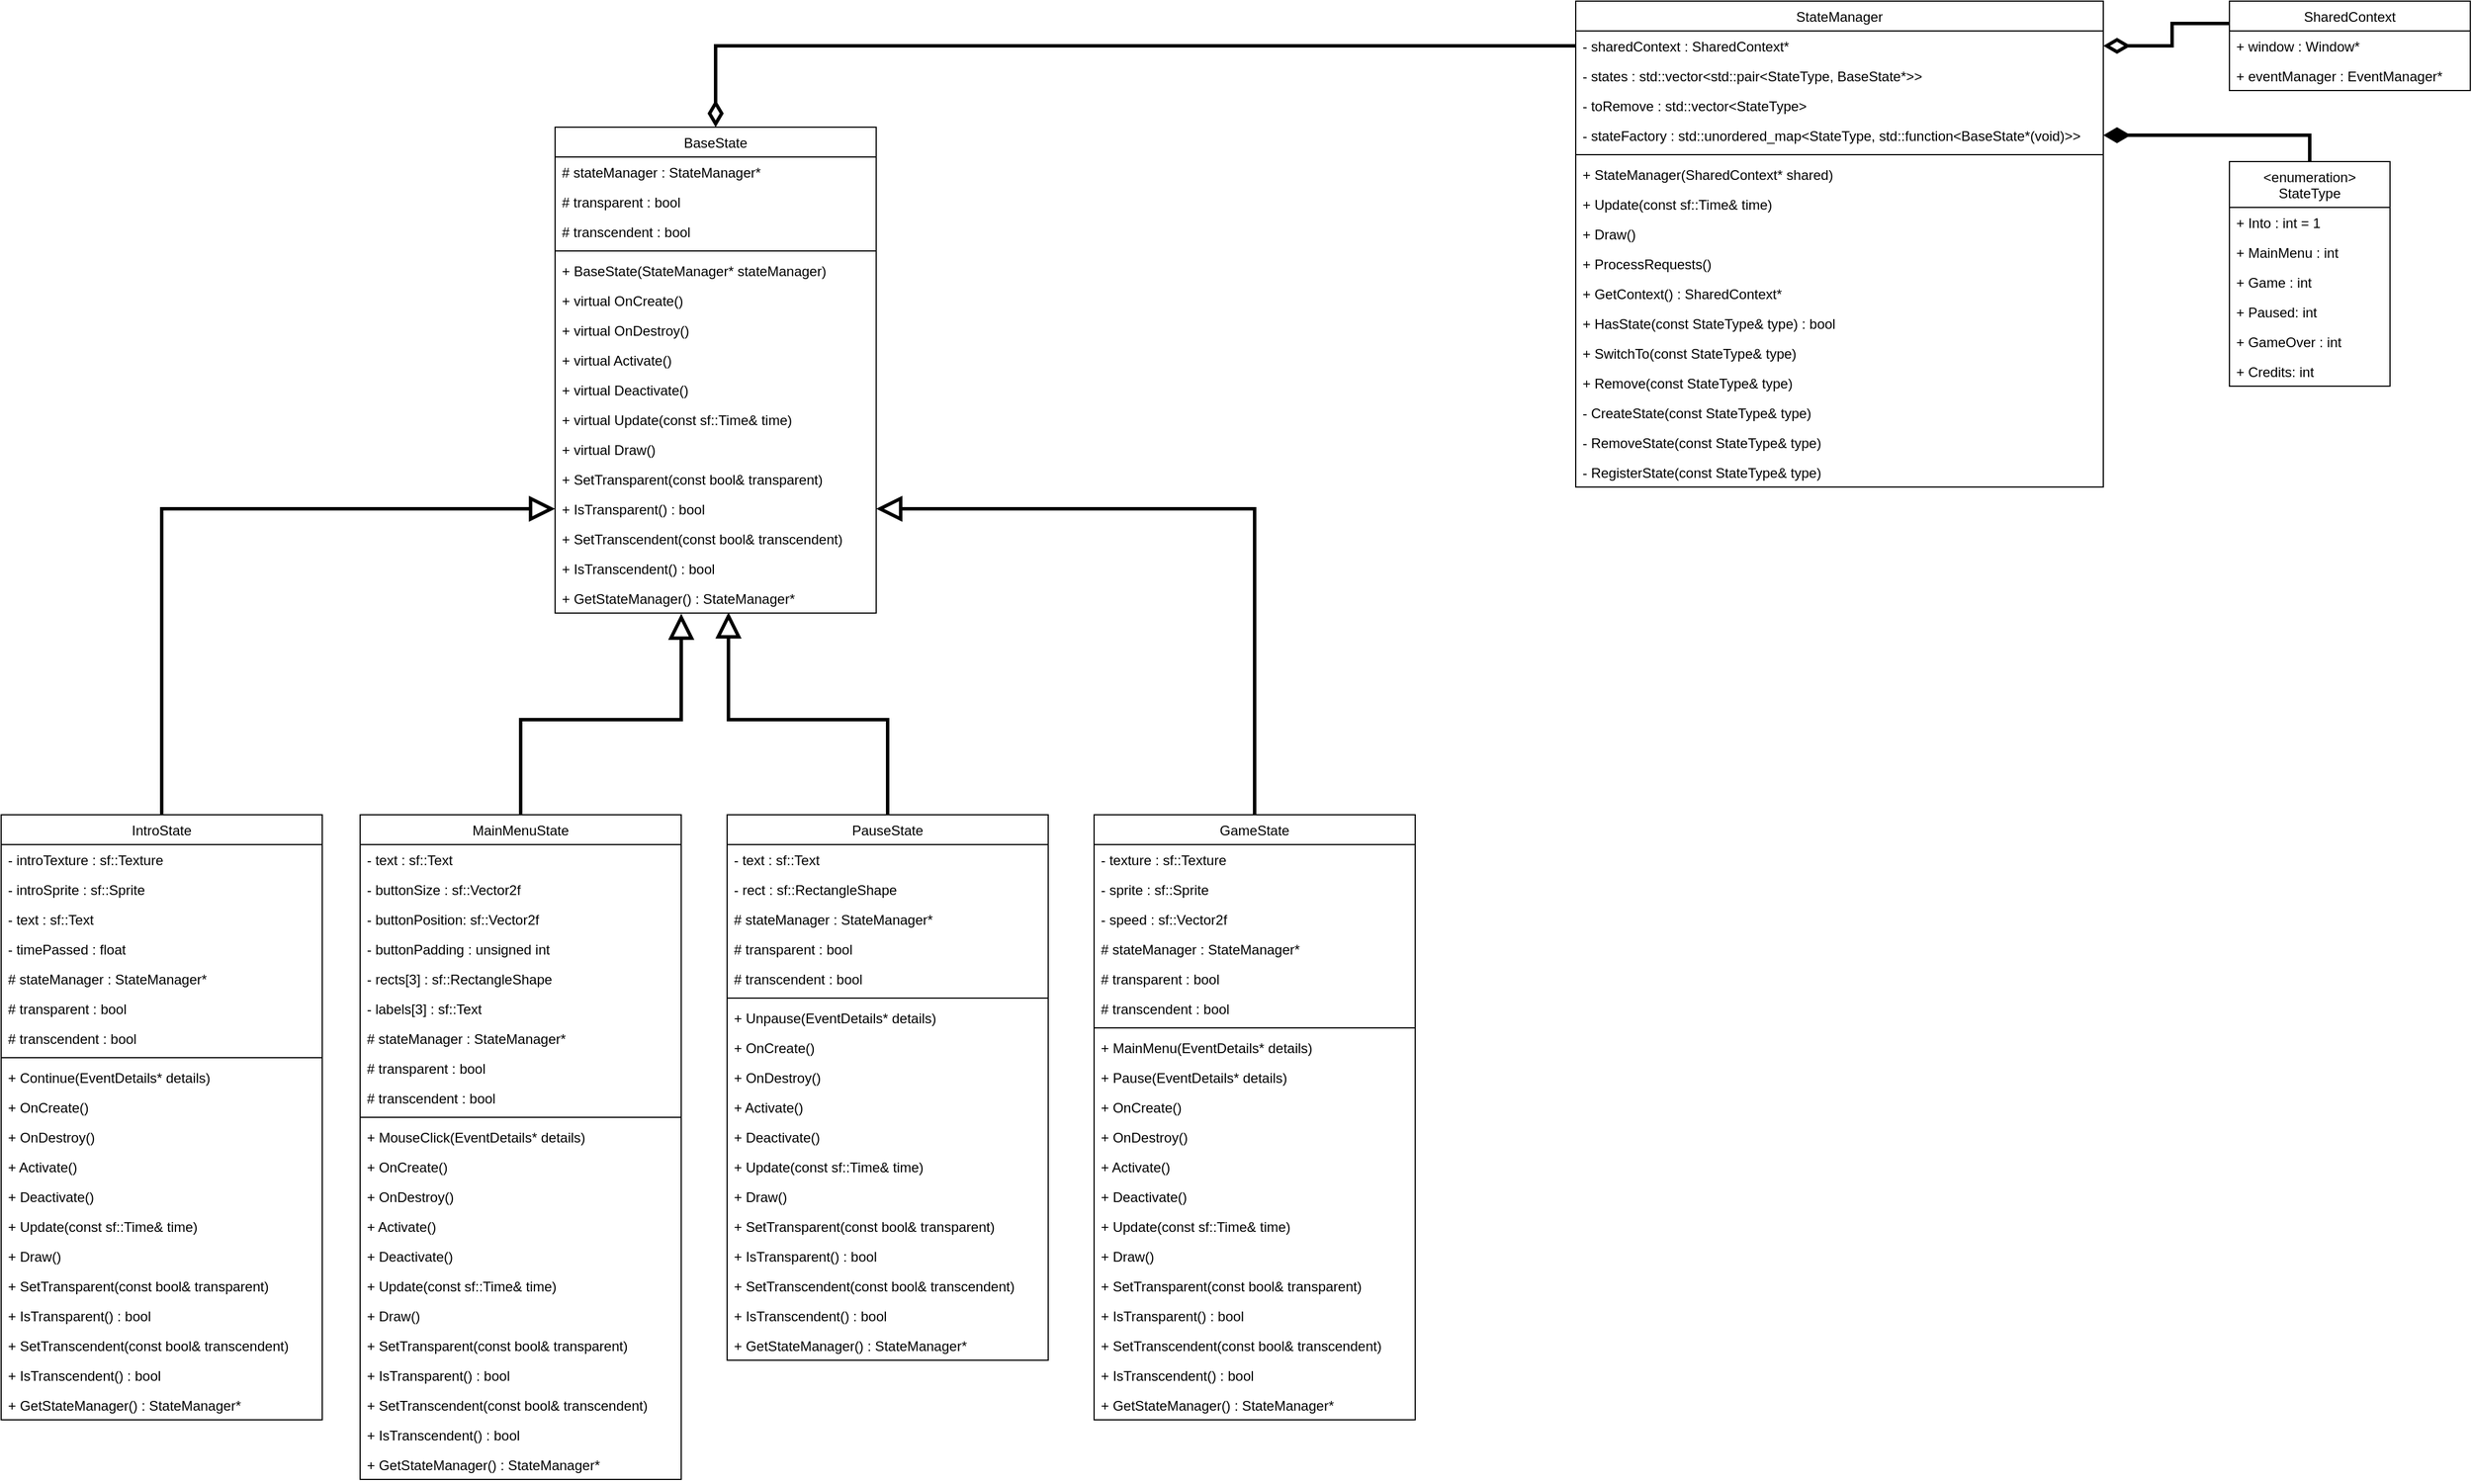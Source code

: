 <mxfile version="15.3.8" type="github">
  <diagram id="RphnonrxDnfAQBOZEx_L" name="Page-1">
    <mxGraphModel dx="2500" dy="919" grid="1" gridSize="10" guides="1" tooltips="1" connect="1" arrows="1" fold="1" page="1" pageScale="1" pageWidth="827" pageHeight="1169" math="0" shadow="0">
      <root>
        <mxCell id="0" />
        <mxCell id="1" parent="0" />
        <mxCell id="-oDYSzxGPg5ulz5MK_E7-160" style="edgeStyle=orthogonalEdgeStyle;rounded=0;orthogonalLoop=1;jettySize=auto;html=1;entryX=0;entryY=0.5;entryDx=0;entryDy=0;endArrow=block;endFill=0;startSize=6;endSize=15;strokeWidth=3;" edge="1" parent="1" source="-oDYSzxGPg5ulz5MK_E7-1" target="-oDYSzxGPg5ulz5MK_E7-79">
          <mxGeometry relative="1" as="geometry" />
        </mxCell>
        <mxCell id="-oDYSzxGPg5ulz5MK_E7-1" value="IntroState" style="swimlane;fontStyle=0;childLayout=stackLayout;horizontal=1;startSize=26;fillColor=default;horizontalStack=0;resizeParent=1;resizeParentMax=0;resizeLast=0;collapsible=1;marginBottom=0;swimlaneFillColor=#FFFFFF;" vertex="1" parent="1">
          <mxGeometry x="-553" y="1240" width="280" height="528" as="geometry" />
        </mxCell>
        <mxCell id="-oDYSzxGPg5ulz5MK_E7-50" value="- introTexture : sf::Texture" style="text;strokeColor=none;fillColor=none;align=left;verticalAlign=top;spacingLeft=4;spacingRight=4;overflow=hidden;rotatable=0;points=[[0,0.5],[1,0.5]];portConstraint=eastwest;" vertex="1" parent="-oDYSzxGPg5ulz5MK_E7-1">
          <mxGeometry y="26" width="280" height="26" as="geometry" />
        </mxCell>
        <mxCell id="-oDYSzxGPg5ulz5MK_E7-51" value="- introSprite : sf::Sprite" style="text;strokeColor=none;fillColor=none;align=left;verticalAlign=top;spacingLeft=4;spacingRight=4;overflow=hidden;rotatable=0;points=[[0,0.5],[1,0.5]];portConstraint=eastwest;" vertex="1" parent="-oDYSzxGPg5ulz5MK_E7-1">
          <mxGeometry y="52" width="280" height="26" as="geometry" />
        </mxCell>
        <mxCell id="-oDYSzxGPg5ulz5MK_E7-52" value="- text : sf::Text" style="text;strokeColor=none;fillColor=none;align=left;verticalAlign=top;spacingLeft=4;spacingRight=4;overflow=hidden;rotatable=0;points=[[0,0.5],[1,0.5]];portConstraint=eastwest;" vertex="1" parent="-oDYSzxGPg5ulz5MK_E7-1">
          <mxGeometry y="78" width="280" height="26" as="geometry" />
        </mxCell>
        <mxCell id="-oDYSzxGPg5ulz5MK_E7-53" value="- timePassed : float" style="text;strokeColor=none;fillColor=none;align=left;verticalAlign=top;spacingLeft=4;spacingRight=4;overflow=hidden;rotatable=0;points=[[0,0.5],[1,0.5]];portConstraint=eastwest;" vertex="1" parent="-oDYSzxGPg5ulz5MK_E7-1">
          <mxGeometry y="104" width="280" height="26" as="geometry" />
        </mxCell>
        <mxCell id="-oDYSzxGPg5ulz5MK_E7-104" value="# stateManager : StateManager*" style="text;strokeColor=none;fillColor=none;align=left;verticalAlign=top;spacingLeft=4;spacingRight=4;overflow=hidden;rotatable=0;points=[[0,0.5],[1,0.5]];portConstraint=eastwest;" vertex="1" parent="-oDYSzxGPg5ulz5MK_E7-1">
          <mxGeometry y="130" width="280" height="26" as="geometry" />
        </mxCell>
        <mxCell id="-oDYSzxGPg5ulz5MK_E7-105" value="# transparent : bool" style="text;strokeColor=none;fillColor=none;align=left;verticalAlign=top;spacingLeft=4;spacingRight=4;overflow=hidden;rotatable=0;points=[[0,0.5],[1,0.5]];portConstraint=eastwest;" vertex="1" parent="-oDYSzxGPg5ulz5MK_E7-1">
          <mxGeometry y="156" width="280" height="26" as="geometry" />
        </mxCell>
        <mxCell id="-oDYSzxGPg5ulz5MK_E7-106" value="# transcendent : bool" style="text;strokeColor=none;fillColor=none;align=left;verticalAlign=top;spacingLeft=4;spacingRight=4;overflow=hidden;rotatable=0;points=[[0,0.5],[1,0.5]];portConstraint=eastwest;" vertex="1" parent="-oDYSzxGPg5ulz5MK_E7-1">
          <mxGeometry y="182" width="280" height="26" as="geometry" />
        </mxCell>
        <mxCell id="-oDYSzxGPg5ulz5MK_E7-6" value="" style="line;strokeWidth=1;fillColor=none;align=left;verticalAlign=middle;spacingTop=-1;spacingLeft=3;spacingRight=3;rotatable=0;labelPosition=right;points=[];portConstraint=eastwest;" vertex="1" parent="-oDYSzxGPg5ulz5MK_E7-1">
          <mxGeometry y="208" width="280" height="8" as="geometry" />
        </mxCell>
        <mxCell id="-oDYSzxGPg5ulz5MK_E7-83" value="+ Continue(EventDetails* details)" style="text;strokeColor=none;fillColor=none;align=left;verticalAlign=top;spacingLeft=4;spacingRight=4;overflow=hidden;rotatable=0;points=[[0,0.5],[1,0.5]];portConstraint=eastwest;" vertex="1" parent="-oDYSzxGPg5ulz5MK_E7-1">
          <mxGeometry y="216" width="280" height="26" as="geometry" />
        </mxCell>
        <mxCell id="-oDYSzxGPg5ulz5MK_E7-7" value="+ OnCreate()" style="text;strokeColor=none;fillColor=none;align=left;verticalAlign=top;spacingLeft=4;spacingRight=4;overflow=hidden;rotatable=0;points=[[0,0.5],[1,0.5]];portConstraint=eastwest;" vertex="1" parent="-oDYSzxGPg5ulz5MK_E7-1">
          <mxGeometry y="242" width="280" height="26" as="geometry" />
        </mxCell>
        <mxCell id="-oDYSzxGPg5ulz5MK_E7-8" value="+ OnDestroy()" style="text;strokeColor=none;fillColor=none;align=left;verticalAlign=top;spacingLeft=4;spacingRight=4;overflow=hidden;rotatable=0;points=[[0,0.5],[1,0.5]];portConstraint=eastwest;" vertex="1" parent="-oDYSzxGPg5ulz5MK_E7-1">
          <mxGeometry y="268" width="280" height="26" as="geometry" />
        </mxCell>
        <mxCell id="-oDYSzxGPg5ulz5MK_E7-9" value="+ Activate()" style="text;strokeColor=none;fillColor=none;align=left;verticalAlign=top;spacingLeft=4;spacingRight=4;overflow=hidden;rotatable=0;points=[[0,0.5],[1,0.5]];portConstraint=eastwest;" vertex="1" parent="-oDYSzxGPg5ulz5MK_E7-1">
          <mxGeometry y="294" width="280" height="26" as="geometry" />
        </mxCell>
        <mxCell id="-oDYSzxGPg5ulz5MK_E7-10" value="+ Deactivate()" style="text;strokeColor=none;fillColor=none;align=left;verticalAlign=top;spacingLeft=4;spacingRight=4;overflow=hidden;rotatable=0;points=[[0,0.5],[1,0.5]];portConstraint=eastwest;" vertex="1" parent="-oDYSzxGPg5ulz5MK_E7-1">
          <mxGeometry y="320" width="280" height="26" as="geometry" />
        </mxCell>
        <mxCell id="-oDYSzxGPg5ulz5MK_E7-11" value="+ Update(const sf::Time&amp; time)" style="text;strokeColor=none;fillColor=none;align=left;verticalAlign=top;spacingLeft=4;spacingRight=4;overflow=hidden;rotatable=0;points=[[0,0.5],[1,0.5]];portConstraint=eastwest;" vertex="1" parent="-oDYSzxGPg5ulz5MK_E7-1">
          <mxGeometry y="346" width="280" height="26" as="geometry" />
        </mxCell>
        <mxCell id="-oDYSzxGPg5ulz5MK_E7-12" value="+ Draw()" style="text;strokeColor=none;fillColor=none;align=left;verticalAlign=top;spacingLeft=4;spacingRight=4;overflow=hidden;rotatable=0;points=[[0,0.5],[1,0.5]];portConstraint=eastwest;" vertex="1" parent="-oDYSzxGPg5ulz5MK_E7-1">
          <mxGeometry y="372" width="280" height="26" as="geometry" />
        </mxCell>
        <mxCell id="-oDYSzxGPg5ulz5MK_E7-13" value="+ SetTransparent(const bool&amp; transparent)" style="text;strokeColor=none;fillColor=none;align=left;verticalAlign=top;spacingLeft=4;spacingRight=4;overflow=hidden;rotatable=0;points=[[0,0.5],[1,0.5]];portConstraint=eastwest;" vertex="1" parent="-oDYSzxGPg5ulz5MK_E7-1">
          <mxGeometry y="398" width="280" height="26" as="geometry" />
        </mxCell>
        <mxCell id="-oDYSzxGPg5ulz5MK_E7-14" value="+ IsTransparent() : bool" style="text;strokeColor=none;fillColor=none;align=left;verticalAlign=top;spacingLeft=4;spacingRight=4;overflow=hidden;rotatable=0;points=[[0,0.5],[1,0.5]];portConstraint=eastwest;" vertex="1" parent="-oDYSzxGPg5ulz5MK_E7-1">
          <mxGeometry y="424" width="280" height="26" as="geometry" />
        </mxCell>
        <mxCell id="-oDYSzxGPg5ulz5MK_E7-15" value="+ SetTranscendent(const bool&amp; transcendent)" style="text;strokeColor=none;fillColor=none;align=left;verticalAlign=top;spacingLeft=4;spacingRight=4;overflow=hidden;rotatable=0;points=[[0,0.5],[1,0.5]];portConstraint=eastwest;" vertex="1" parent="-oDYSzxGPg5ulz5MK_E7-1">
          <mxGeometry y="450" width="280" height="26" as="geometry" />
        </mxCell>
        <mxCell id="-oDYSzxGPg5ulz5MK_E7-16" value="+ IsTranscendent() : bool" style="text;strokeColor=none;fillColor=none;align=left;verticalAlign=top;spacingLeft=4;spacingRight=4;overflow=hidden;rotatable=0;points=[[0,0.5],[1,0.5]];portConstraint=eastwest;" vertex="1" parent="-oDYSzxGPg5ulz5MK_E7-1">
          <mxGeometry y="476" width="280" height="26" as="geometry" />
        </mxCell>
        <mxCell id="-oDYSzxGPg5ulz5MK_E7-17" value="+ GetStateManager() : StateManager*" style="text;strokeColor=none;fillColor=none;align=left;verticalAlign=top;spacingLeft=4;spacingRight=4;overflow=hidden;rotatable=0;points=[[0,0.5],[1,0.5]];portConstraint=eastwest;" vertex="1" parent="-oDYSzxGPg5ulz5MK_E7-1">
          <mxGeometry y="502" width="280" height="26" as="geometry" />
        </mxCell>
        <mxCell id="-oDYSzxGPg5ulz5MK_E7-156" style="edgeStyle=orthogonalEdgeStyle;rounded=0;orthogonalLoop=1;jettySize=auto;html=1;entryX=1;entryY=0.5;entryDx=0;entryDy=0;endArrow=diamondThin;endFill=1;strokeWidth=3;endSize=15;startSize=6;" edge="1" parent="1" source="-oDYSzxGPg5ulz5MK_E7-18" target="-oDYSzxGPg5ulz5MK_E7-46">
          <mxGeometry relative="1" as="geometry" />
        </mxCell>
        <mxCell id="-oDYSzxGPg5ulz5MK_E7-18" value="&lt;enumeration&gt;&#xa;StateType&#xa;" style="swimlane;fontStyle=0;childLayout=stackLayout;horizontal=1;startSize=40;fillColor=default;horizontalStack=0;resizeParent=1;resizeParentMax=0;resizeLast=0;collapsible=1;marginBottom=0;swimlaneFillColor=#FFFFFF;verticalAlign=top;" vertex="1" parent="1">
          <mxGeometry x="1390" y="670" width="140" height="196" as="geometry" />
        </mxCell>
        <mxCell id="-oDYSzxGPg5ulz5MK_E7-19" value="+ Into : int = 1" style="text;strokeColor=none;fillColor=none;align=left;verticalAlign=top;spacingLeft=4;spacingRight=4;overflow=hidden;rotatable=0;points=[[0,0.5],[1,0.5]];portConstraint=eastwest;" vertex="1" parent="-oDYSzxGPg5ulz5MK_E7-18">
          <mxGeometry y="40" width="140" height="26" as="geometry" />
        </mxCell>
        <mxCell id="-oDYSzxGPg5ulz5MK_E7-20" value="+ MainMenu : int" style="text;strokeColor=none;fillColor=none;align=left;verticalAlign=top;spacingLeft=4;spacingRight=4;overflow=hidden;rotatable=0;points=[[0,0.5],[1,0.5]];portConstraint=eastwest;" vertex="1" parent="-oDYSzxGPg5ulz5MK_E7-18">
          <mxGeometry y="66" width="140" height="26" as="geometry" />
        </mxCell>
        <mxCell id="-oDYSzxGPg5ulz5MK_E7-21" value="+ Game : int" style="text;strokeColor=none;fillColor=none;align=left;verticalAlign=top;spacingLeft=4;spacingRight=4;overflow=hidden;rotatable=0;points=[[0,0.5],[1,0.5]];portConstraint=eastwest;" vertex="1" parent="-oDYSzxGPg5ulz5MK_E7-18">
          <mxGeometry y="92" width="140" height="26" as="geometry" />
        </mxCell>
        <mxCell id="-oDYSzxGPg5ulz5MK_E7-22" value="+ Paused: int" style="text;strokeColor=none;fillColor=none;align=left;verticalAlign=top;spacingLeft=4;spacingRight=4;overflow=hidden;rotatable=0;points=[[0,0.5],[1,0.5]];portConstraint=eastwest;" vertex="1" parent="-oDYSzxGPg5ulz5MK_E7-18">
          <mxGeometry y="118" width="140" height="26" as="geometry" />
        </mxCell>
        <mxCell id="-oDYSzxGPg5ulz5MK_E7-23" value="+ GameOver : int" style="text;strokeColor=none;fillColor=none;align=left;verticalAlign=top;spacingLeft=4;spacingRight=4;overflow=hidden;rotatable=0;points=[[0,0.5],[1,0.5]];portConstraint=eastwest;" vertex="1" parent="-oDYSzxGPg5ulz5MK_E7-18">
          <mxGeometry y="144" width="140" height="26" as="geometry" />
        </mxCell>
        <mxCell id="-oDYSzxGPg5ulz5MK_E7-24" value="+ Credits: int" style="text;strokeColor=none;fillColor=none;align=left;verticalAlign=top;spacingLeft=4;spacingRight=4;overflow=hidden;rotatable=0;points=[[0,0.5],[1,0.5]];portConstraint=eastwest;" vertex="1" parent="-oDYSzxGPg5ulz5MK_E7-18">
          <mxGeometry y="170" width="140" height="26" as="geometry" />
        </mxCell>
        <mxCell id="-oDYSzxGPg5ulz5MK_E7-158" style="edgeStyle=orthogonalEdgeStyle;rounded=0;orthogonalLoop=1;jettySize=auto;html=1;exitX=0;exitY=0.25;exitDx=0;exitDy=0;entryX=1;entryY=0.5;entryDx=0;entryDy=0;endArrow=diamondThin;endFill=0;startSize=6;endSize=15;strokeWidth=3;" edge="1" parent="1" source="-oDYSzxGPg5ulz5MK_E7-25" target="-oDYSzxGPg5ulz5MK_E7-30">
          <mxGeometry relative="1" as="geometry" />
        </mxCell>
        <mxCell id="-oDYSzxGPg5ulz5MK_E7-25" value="SharedContext" style="swimlane;fontStyle=0;childLayout=stackLayout;horizontal=1;startSize=26;fillColor=default;horizontalStack=0;resizeParent=1;resizeParentMax=0;resizeLast=0;collapsible=1;marginBottom=0;verticalAlign=top;swimlaneFillColor=#FFFFFF;" vertex="1" parent="1">
          <mxGeometry x="1390" y="530" width="210" height="78" as="geometry" />
        </mxCell>
        <mxCell id="-oDYSzxGPg5ulz5MK_E7-26" value="+ window : Window*" style="text;strokeColor=none;fillColor=none;align=left;verticalAlign=top;spacingLeft=4;spacingRight=4;overflow=hidden;rotatable=0;points=[[0,0.5],[1,0.5]];portConstraint=eastwest;" vertex="1" parent="-oDYSzxGPg5ulz5MK_E7-25">
          <mxGeometry y="26" width="210" height="26" as="geometry" />
        </mxCell>
        <mxCell id="-oDYSzxGPg5ulz5MK_E7-27" value="+ eventManager : EventManager*" style="text;strokeColor=none;fillColor=none;align=left;verticalAlign=top;spacingLeft=4;spacingRight=4;overflow=hidden;rotatable=0;points=[[0,0.5],[1,0.5]];portConstraint=eastwest;" vertex="1" parent="-oDYSzxGPg5ulz5MK_E7-25">
          <mxGeometry y="52" width="210" height="26" as="geometry" />
        </mxCell>
        <mxCell id="-oDYSzxGPg5ulz5MK_E7-29" value="StateManager" style="swimlane;fontStyle=0;childLayout=stackLayout;horizontal=1;startSize=26;fillColor=default;horizontalStack=0;resizeParent=1;resizeParentMax=0;resizeLast=0;collapsible=1;marginBottom=0;swimlaneFillColor=#FFFFFF;" vertex="1" parent="1">
          <mxGeometry x="820" y="530" width="460" height="424" as="geometry" />
        </mxCell>
        <mxCell id="-oDYSzxGPg5ulz5MK_E7-30" value="- sharedContext : SharedContext*" style="text;strokeColor=none;fillColor=none;align=left;verticalAlign=top;spacingLeft=4;spacingRight=4;overflow=hidden;rotatable=0;points=[[0,0.5],[1,0.5]];portConstraint=eastwest;" vertex="1" parent="-oDYSzxGPg5ulz5MK_E7-29">
          <mxGeometry y="26" width="460" height="26" as="geometry" />
        </mxCell>
        <mxCell id="-oDYSzxGPg5ulz5MK_E7-31" value="- states : std::vector&lt;std::pair&lt;StateType, BaseState*&gt;&gt;" style="text;strokeColor=none;fillColor=none;align=left;verticalAlign=top;spacingLeft=4;spacingRight=4;overflow=hidden;rotatable=0;points=[[0,0.5],[1,0.5]];portConstraint=eastwest;" vertex="1" parent="-oDYSzxGPg5ulz5MK_E7-29">
          <mxGeometry y="52" width="460" height="26" as="geometry" />
        </mxCell>
        <mxCell id="-oDYSzxGPg5ulz5MK_E7-32" value="- toRemove : std::vector&lt;StateType&gt;" style="text;strokeColor=none;fillColor=none;align=left;verticalAlign=top;spacingLeft=4;spacingRight=4;overflow=hidden;rotatable=0;points=[[0,0.5],[1,0.5]];portConstraint=eastwest;" vertex="1" parent="-oDYSzxGPg5ulz5MK_E7-29">
          <mxGeometry y="78" width="460" height="26" as="geometry" />
        </mxCell>
        <mxCell id="-oDYSzxGPg5ulz5MK_E7-46" value="- stateFactory : std::unordered_map&lt;StateType, std::function&lt;BaseState*(void)&gt;&gt;" style="text;strokeColor=none;fillColor=none;align=left;verticalAlign=top;spacingLeft=4;spacingRight=4;overflow=hidden;rotatable=0;points=[[0,0.5],[1,0.5]];portConstraint=eastwest;" vertex="1" parent="-oDYSzxGPg5ulz5MK_E7-29">
          <mxGeometry y="104" width="460" height="26" as="geometry" />
        </mxCell>
        <mxCell id="-oDYSzxGPg5ulz5MK_E7-33" value="" style="line;strokeWidth=1;fillColor=none;align=left;verticalAlign=middle;spacingTop=-1;spacingLeft=3;spacingRight=3;rotatable=0;labelPosition=right;points=[];portConstraint=eastwest;" vertex="1" parent="-oDYSzxGPg5ulz5MK_E7-29">
          <mxGeometry y="130" width="460" height="8" as="geometry" />
        </mxCell>
        <mxCell id="-oDYSzxGPg5ulz5MK_E7-34" value="+ StateManager(SharedContext* shared)" style="text;strokeColor=none;fillColor=none;align=left;verticalAlign=top;spacingLeft=4;spacingRight=4;overflow=hidden;rotatable=0;points=[[0,0.5],[1,0.5]];portConstraint=eastwest;" vertex="1" parent="-oDYSzxGPg5ulz5MK_E7-29">
          <mxGeometry y="138" width="460" height="26" as="geometry" />
        </mxCell>
        <mxCell id="-oDYSzxGPg5ulz5MK_E7-35" value="+ Update(const sf::Time&amp; time)" style="text;strokeColor=none;fillColor=none;align=left;verticalAlign=top;spacingLeft=4;spacingRight=4;overflow=hidden;rotatable=0;points=[[0,0.5],[1,0.5]];portConstraint=eastwest;" vertex="1" parent="-oDYSzxGPg5ulz5MK_E7-29">
          <mxGeometry y="164" width="460" height="26" as="geometry" />
        </mxCell>
        <mxCell id="-oDYSzxGPg5ulz5MK_E7-36" value="+ Draw()" style="text;strokeColor=none;fillColor=none;align=left;verticalAlign=top;spacingLeft=4;spacingRight=4;overflow=hidden;rotatable=0;points=[[0,0.5],[1,0.5]];portConstraint=eastwest;" vertex="1" parent="-oDYSzxGPg5ulz5MK_E7-29">
          <mxGeometry y="190" width="460" height="26" as="geometry" />
        </mxCell>
        <mxCell id="-oDYSzxGPg5ulz5MK_E7-37" value="+ ProcessRequests()" style="text;strokeColor=none;fillColor=none;align=left;verticalAlign=top;spacingLeft=4;spacingRight=4;overflow=hidden;rotatable=0;points=[[0,0.5],[1,0.5]];portConstraint=eastwest;" vertex="1" parent="-oDYSzxGPg5ulz5MK_E7-29">
          <mxGeometry y="216" width="460" height="26" as="geometry" />
        </mxCell>
        <mxCell id="-oDYSzxGPg5ulz5MK_E7-38" value="+ GetContext() : SharedContext*" style="text;strokeColor=none;fillColor=none;align=left;verticalAlign=top;spacingLeft=4;spacingRight=4;overflow=hidden;rotatable=0;points=[[0,0.5],[1,0.5]];portConstraint=eastwest;" vertex="1" parent="-oDYSzxGPg5ulz5MK_E7-29">
          <mxGeometry y="242" width="460" height="26" as="geometry" />
        </mxCell>
        <mxCell id="-oDYSzxGPg5ulz5MK_E7-39" value="+ HasState(const StateType&amp; type) : bool" style="text;strokeColor=none;fillColor=none;align=left;verticalAlign=top;spacingLeft=4;spacingRight=4;overflow=hidden;rotatable=0;points=[[0,0.5],[1,0.5]];portConstraint=eastwest;" vertex="1" parent="-oDYSzxGPg5ulz5MK_E7-29">
          <mxGeometry y="268" width="460" height="26" as="geometry" />
        </mxCell>
        <mxCell id="-oDYSzxGPg5ulz5MK_E7-40" value="+ SwitchTo(const StateType&amp; type)" style="text;strokeColor=none;fillColor=none;align=left;verticalAlign=top;spacingLeft=4;spacingRight=4;overflow=hidden;rotatable=0;points=[[0,0.5],[1,0.5]];portConstraint=eastwest;" vertex="1" parent="-oDYSzxGPg5ulz5MK_E7-29">
          <mxGeometry y="294" width="460" height="26" as="geometry" />
        </mxCell>
        <mxCell id="-oDYSzxGPg5ulz5MK_E7-41" value="+ Remove(const StateType&amp; type)" style="text;strokeColor=none;fillColor=none;align=left;verticalAlign=top;spacingLeft=4;spacingRight=4;overflow=hidden;rotatable=0;points=[[0,0.5],[1,0.5]];portConstraint=eastwest;" vertex="1" parent="-oDYSzxGPg5ulz5MK_E7-29">
          <mxGeometry y="320" width="460" height="26" as="geometry" />
        </mxCell>
        <mxCell id="-oDYSzxGPg5ulz5MK_E7-45" value="- CreateState(const StateType&amp; type)" style="text;strokeColor=none;fillColor=none;align=left;verticalAlign=top;spacingLeft=4;spacingRight=4;overflow=hidden;rotatable=0;points=[[0,0.5],[1,0.5]];portConstraint=eastwest;" vertex="1" parent="-oDYSzxGPg5ulz5MK_E7-29">
          <mxGeometry y="346" width="460" height="26" as="geometry" />
        </mxCell>
        <mxCell id="-oDYSzxGPg5ulz5MK_E7-47" value="- RemoveState(const StateType&amp; type)" style="text;strokeColor=none;fillColor=none;align=left;verticalAlign=top;spacingLeft=4;spacingRight=4;overflow=hidden;rotatable=0;points=[[0,0.5],[1,0.5]];portConstraint=eastwest;" vertex="1" parent="-oDYSzxGPg5ulz5MK_E7-29">
          <mxGeometry y="372" width="460" height="26" as="geometry" />
        </mxCell>
        <mxCell id="-oDYSzxGPg5ulz5MK_E7-48" value="- RegisterState(const StateType&amp; type)" style="text;strokeColor=none;fillColor=none;align=left;verticalAlign=top;spacingLeft=4;spacingRight=4;overflow=hidden;rotatable=0;points=[[0,0.5],[1,0.5]];portConstraint=eastwest;" vertex="1" parent="-oDYSzxGPg5ulz5MK_E7-29">
          <mxGeometry y="398" width="460" height="26" as="geometry" />
        </mxCell>
        <mxCell id="-oDYSzxGPg5ulz5MK_E7-66" value="BaseState" style="swimlane;fontStyle=0;childLayout=stackLayout;horizontal=1;startSize=26;fillColor=default;horizontalStack=0;resizeParent=1;resizeParentMax=0;resizeLast=0;collapsible=1;marginBottom=0;swimlaneFillColor=#FFFFFF;" vertex="1" parent="1">
          <mxGeometry x="-70" y="640" width="280" height="424" as="geometry" />
        </mxCell>
        <mxCell id="-oDYSzxGPg5ulz5MK_E7-67" value="# stateManager : StateManager*" style="text;strokeColor=none;fillColor=none;align=left;verticalAlign=top;spacingLeft=4;spacingRight=4;overflow=hidden;rotatable=0;points=[[0,0.5],[1,0.5]];portConstraint=eastwest;" vertex="1" parent="-oDYSzxGPg5ulz5MK_E7-66">
          <mxGeometry y="26" width="280" height="26" as="geometry" />
        </mxCell>
        <mxCell id="-oDYSzxGPg5ulz5MK_E7-68" value="# transparent : bool" style="text;strokeColor=none;fillColor=none;align=left;verticalAlign=top;spacingLeft=4;spacingRight=4;overflow=hidden;rotatable=0;points=[[0,0.5],[1,0.5]];portConstraint=eastwest;" vertex="1" parent="-oDYSzxGPg5ulz5MK_E7-66">
          <mxGeometry y="52" width="280" height="26" as="geometry" />
        </mxCell>
        <mxCell id="-oDYSzxGPg5ulz5MK_E7-69" value="# transcendent : bool" style="text;strokeColor=none;fillColor=none;align=left;verticalAlign=top;spacingLeft=4;spacingRight=4;overflow=hidden;rotatable=0;points=[[0,0.5],[1,0.5]];portConstraint=eastwest;" vertex="1" parent="-oDYSzxGPg5ulz5MK_E7-66">
          <mxGeometry y="78" width="280" height="26" as="geometry" />
        </mxCell>
        <mxCell id="-oDYSzxGPg5ulz5MK_E7-70" value="" style="line;strokeWidth=1;fillColor=none;align=left;verticalAlign=middle;spacingTop=-1;spacingLeft=3;spacingRight=3;rotatable=0;labelPosition=right;points=[];portConstraint=eastwest;" vertex="1" parent="-oDYSzxGPg5ulz5MK_E7-66">
          <mxGeometry y="104" width="280" height="8" as="geometry" />
        </mxCell>
        <mxCell id="-oDYSzxGPg5ulz5MK_E7-71" value="+ BaseState(StateManager* stateManager)" style="text;strokeColor=none;fillColor=none;align=left;verticalAlign=top;spacingLeft=4;spacingRight=4;overflow=hidden;rotatable=0;points=[[0,0.5],[1,0.5]];portConstraint=eastwest;" vertex="1" parent="-oDYSzxGPg5ulz5MK_E7-66">
          <mxGeometry y="112" width="280" height="26" as="geometry" />
        </mxCell>
        <mxCell id="-oDYSzxGPg5ulz5MK_E7-72" value="+ virtual OnCreate()" style="text;strokeColor=none;fillColor=none;align=left;verticalAlign=top;spacingLeft=4;spacingRight=4;overflow=hidden;rotatable=0;points=[[0,0.5],[1,0.5]];portConstraint=eastwest;" vertex="1" parent="-oDYSzxGPg5ulz5MK_E7-66">
          <mxGeometry y="138" width="280" height="26" as="geometry" />
        </mxCell>
        <mxCell id="-oDYSzxGPg5ulz5MK_E7-73" value="+ virtual OnDestroy()" style="text;strokeColor=none;fillColor=none;align=left;verticalAlign=top;spacingLeft=4;spacingRight=4;overflow=hidden;rotatable=0;points=[[0,0.5],[1,0.5]];portConstraint=eastwest;" vertex="1" parent="-oDYSzxGPg5ulz5MK_E7-66">
          <mxGeometry y="164" width="280" height="26" as="geometry" />
        </mxCell>
        <mxCell id="-oDYSzxGPg5ulz5MK_E7-74" value="+ virtual Activate()" style="text;strokeColor=none;fillColor=none;align=left;verticalAlign=top;spacingLeft=4;spacingRight=4;overflow=hidden;rotatable=0;points=[[0,0.5],[1,0.5]];portConstraint=eastwest;" vertex="1" parent="-oDYSzxGPg5ulz5MK_E7-66">
          <mxGeometry y="190" width="280" height="26" as="geometry" />
        </mxCell>
        <mxCell id="-oDYSzxGPg5ulz5MK_E7-75" value="+ virtual Deactivate()" style="text;strokeColor=none;fillColor=none;align=left;verticalAlign=top;spacingLeft=4;spacingRight=4;overflow=hidden;rotatable=0;points=[[0,0.5],[1,0.5]];portConstraint=eastwest;" vertex="1" parent="-oDYSzxGPg5ulz5MK_E7-66">
          <mxGeometry y="216" width="280" height="26" as="geometry" />
        </mxCell>
        <mxCell id="-oDYSzxGPg5ulz5MK_E7-76" value="+ virtual Update(const sf::Time&amp; time)" style="text;strokeColor=none;fillColor=none;align=left;verticalAlign=top;spacingLeft=4;spacingRight=4;overflow=hidden;rotatable=0;points=[[0,0.5],[1,0.5]];portConstraint=eastwest;" vertex="1" parent="-oDYSzxGPg5ulz5MK_E7-66">
          <mxGeometry y="242" width="280" height="26" as="geometry" />
        </mxCell>
        <mxCell id="-oDYSzxGPg5ulz5MK_E7-77" value="+ virtual Draw()" style="text;strokeColor=none;fillColor=none;align=left;verticalAlign=top;spacingLeft=4;spacingRight=4;overflow=hidden;rotatable=0;points=[[0,0.5],[1,0.5]];portConstraint=eastwest;" vertex="1" parent="-oDYSzxGPg5ulz5MK_E7-66">
          <mxGeometry y="268" width="280" height="26" as="geometry" />
        </mxCell>
        <mxCell id="-oDYSzxGPg5ulz5MK_E7-78" value="+ SetTransparent(const bool&amp; transparent)" style="text;strokeColor=none;fillColor=none;align=left;verticalAlign=top;spacingLeft=4;spacingRight=4;overflow=hidden;rotatable=0;points=[[0,0.5],[1,0.5]];portConstraint=eastwest;" vertex="1" parent="-oDYSzxGPg5ulz5MK_E7-66">
          <mxGeometry y="294" width="280" height="26" as="geometry" />
        </mxCell>
        <mxCell id="-oDYSzxGPg5ulz5MK_E7-79" value="+ IsTransparent() : bool" style="text;strokeColor=none;fillColor=none;align=left;verticalAlign=top;spacingLeft=4;spacingRight=4;overflow=hidden;rotatable=0;points=[[0,0.5],[1,0.5]];portConstraint=eastwest;" vertex="1" parent="-oDYSzxGPg5ulz5MK_E7-66">
          <mxGeometry y="320" width="280" height="26" as="geometry" />
        </mxCell>
        <mxCell id="-oDYSzxGPg5ulz5MK_E7-80" value="+ SetTranscendent(const bool&amp; transcendent)" style="text;strokeColor=none;fillColor=none;align=left;verticalAlign=top;spacingLeft=4;spacingRight=4;overflow=hidden;rotatable=0;points=[[0,0.5],[1,0.5]];portConstraint=eastwest;" vertex="1" parent="-oDYSzxGPg5ulz5MK_E7-66">
          <mxGeometry y="346" width="280" height="26" as="geometry" />
        </mxCell>
        <mxCell id="-oDYSzxGPg5ulz5MK_E7-81" value="+ IsTranscendent() : bool" style="text;strokeColor=none;fillColor=none;align=left;verticalAlign=top;spacingLeft=4;spacingRight=4;overflow=hidden;rotatable=0;points=[[0,0.5],[1,0.5]];portConstraint=eastwest;" vertex="1" parent="-oDYSzxGPg5ulz5MK_E7-66">
          <mxGeometry y="372" width="280" height="26" as="geometry" />
        </mxCell>
        <mxCell id="-oDYSzxGPg5ulz5MK_E7-82" value="+ GetStateManager() : StateManager*" style="text;strokeColor=none;fillColor=none;align=left;verticalAlign=top;spacingLeft=4;spacingRight=4;overflow=hidden;rotatable=0;points=[[0,0.5],[1,0.5]];portConstraint=eastwest;" vertex="1" parent="-oDYSzxGPg5ulz5MK_E7-66">
          <mxGeometry y="398" width="280" height="26" as="geometry" />
        </mxCell>
        <mxCell id="-oDYSzxGPg5ulz5MK_E7-161" style="edgeStyle=orthogonalEdgeStyle;rounded=0;orthogonalLoop=1;jettySize=auto;html=1;exitX=0.5;exitY=0;exitDx=0;exitDy=0;entryX=0.393;entryY=1.02;entryDx=0;entryDy=0;entryPerimeter=0;endArrow=block;endFill=0;startSize=6;endSize=15;strokeWidth=3;" edge="1" parent="1" source="-oDYSzxGPg5ulz5MK_E7-84" target="-oDYSzxGPg5ulz5MK_E7-82">
          <mxGeometry relative="1" as="geometry" />
        </mxCell>
        <mxCell id="-oDYSzxGPg5ulz5MK_E7-84" value="MainMenuState" style="swimlane;fontStyle=0;childLayout=stackLayout;horizontal=1;startSize=26;fillColor=default;horizontalStack=0;resizeParent=1;resizeParentMax=0;resizeLast=0;collapsible=1;marginBottom=0;swimlaneFillColor=#FFFFFF;" vertex="1" parent="1">
          <mxGeometry x="-240" y="1240" width="280" height="580" as="geometry" />
        </mxCell>
        <mxCell id="-oDYSzxGPg5ulz5MK_E7-87" value="- text : sf::Text" style="text;strokeColor=none;fillColor=none;align=left;verticalAlign=top;spacingLeft=4;spacingRight=4;overflow=hidden;rotatable=0;points=[[0,0.5],[1,0.5]];portConstraint=eastwest;" vertex="1" parent="-oDYSzxGPg5ulz5MK_E7-84">
          <mxGeometry y="26" width="280" height="26" as="geometry" />
        </mxCell>
        <mxCell id="-oDYSzxGPg5ulz5MK_E7-85" value="- buttonSize : sf::Vector2f" style="text;strokeColor=none;fillColor=none;align=left;verticalAlign=top;spacingLeft=4;spacingRight=4;overflow=hidden;rotatable=0;points=[[0,0.5],[1,0.5]];portConstraint=eastwest;" vertex="1" parent="-oDYSzxGPg5ulz5MK_E7-84">
          <mxGeometry y="52" width="280" height="26" as="geometry" />
        </mxCell>
        <mxCell id="-oDYSzxGPg5ulz5MK_E7-86" value="- buttonPosition: sf::Vector2f" style="text;strokeColor=none;fillColor=none;align=left;verticalAlign=top;spacingLeft=4;spacingRight=4;overflow=hidden;rotatable=0;points=[[0,0.5],[1,0.5]];portConstraint=eastwest;" vertex="1" parent="-oDYSzxGPg5ulz5MK_E7-84">
          <mxGeometry y="78" width="280" height="26" as="geometry" />
        </mxCell>
        <mxCell id="-oDYSzxGPg5ulz5MK_E7-88" value="- buttonPadding : unsigned int" style="text;strokeColor=none;fillColor=none;align=left;verticalAlign=top;spacingLeft=4;spacingRight=4;overflow=hidden;rotatable=0;points=[[0,0.5],[1,0.5]];portConstraint=eastwest;" vertex="1" parent="-oDYSzxGPg5ulz5MK_E7-84">
          <mxGeometry y="104" width="280" height="26" as="geometry" />
        </mxCell>
        <mxCell id="-oDYSzxGPg5ulz5MK_E7-102" value="- rects[3] : sf::RectangleShape" style="text;strokeColor=none;fillColor=none;align=left;verticalAlign=top;spacingLeft=4;spacingRight=4;overflow=hidden;rotatable=0;points=[[0,0.5],[1,0.5]];portConstraint=eastwest;" vertex="1" parent="-oDYSzxGPg5ulz5MK_E7-84">
          <mxGeometry y="130" width="280" height="26" as="geometry" />
        </mxCell>
        <mxCell id="-oDYSzxGPg5ulz5MK_E7-103" value="- labels[3] : sf::Text" style="text;strokeColor=none;fillColor=none;align=left;verticalAlign=top;spacingLeft=4;spacingRight=4;overflow=hidden;rotatable=0;points=[[0,0.5],[1,0.5]];portConstraint=eastwest;" vertex="1" parent="-oDYSzxGPg5ulz5MK_E7-84">
          <mxGeometry y="156" width="280" height="26" as="geometry" />
        </mxCell>
        <mxCell id="-oDYSzxGPg5ulz5MK_E7-107" value="# stateManager : StateManager*" style="text;strokeColor=none;fillColor=none;align=left;verticalAlign=top;spacingLeft=4;spacingRight=4;overflow=hidden;rotatable=0;points=[[0,0.5],[1,0.5]];portConstraint=eastwest;" vertex="1" parent="-oDYSzxGPg5ulz5MK_E7-84">
          <mxGeometry y="182" width="280" height="26" as="geometry" />
        </mxCell>
        <mxCell id="-oDYSzxGPg5ulz5MK_E7-108" value="# transparent : bool" style="text;strokeColor=none;fillColor=none;align=left;verticalAlign=top;spacingLeft=4;spacingRight=4;overflow=hidden;rotatable=0;points=[[0,0.5],[1,0.5]];portConstraint=eastwest;" vertex="1" parent="-oDYSzxGPg5ulz5MK_E7-84">
          <mxGeometry y="208" width="280" height="26" as="geometry" />
        </mxCell>
        <mxCell id="-oDYSzxGPg5ulz5MK_E7-109" value="# transcendent : bool" style="text;strokeColor=none;fillColor=none;align=left;verticalAlign=top;spacingLeft=4;spacingRight=4;overflow=hidden;rotatable=0;points=[[0,0.5],[1,0.5]];portConstraint=eastwest;" vertex="1" parent="-oDYSzxGPg5ulz5MK_E7-84">
          <mxGeometry y="234" width="280" height="26" as="geometry" />
        </mxCell>
        <mxCell id="-oDYSzxGPg5ulz5MK_E7-89" value="" style="line;strokeWidth=1;fillColor=none;align=left;verticalAlign=middle;spacingTop=-1;spacingLeft=3;spacingRight=3;rotatable=0;labelPosition=right;points=[];portConstraint=eastwest;" vertex="1" parent="-oDYSzxGPg5ulz5MK_E7-84">
          <mxGeometry y="260" width="280" height="8" as="geometry" />
        </mxCell>
        <mxCell id="-oDYSzxGPg5ulz5MK_E7-90" value="+ MouseClick(EventDetails* details)" style="text;strokeColor=none;fillColor=none;align=left;verticalAlign=top;spacingLeft=4;spacingRight=4;overflow=hidden;rotatable=0;points=[[0,0.5],[1,0.5]];portConstraint=eastwest;" vertex="1" parent="-oDYSzxGPg5ulz5MK_E7-84">
          <mxGeometry y="268" width="280" height="26" as="geometry" />
        </mxCell>
        <mxCell id="-oDYSzxGPg5ulz5MK_E7-91" value="+ OnCreate()" style="text;strokeColor=none;fillColor=none;align=left;verticalAlign=top;spacingLeft=4;spacingRight=4;overflow=hidden;rotatable=0;points=[[0,0.5],[1,0.5]];portConstraint=eastwest;" vertex="1" parent="-oDYSzxGPg5ulz5MK_E7-84">
          <mxGeometry y="294" width="280" height="26" as="geometry" />
        </mxCell>
        <mxCell id="-oDYSzxGPg5ulz5MK_E7-92" value="+ OnDestroy()" style="text;strokeColor=none;fillColor=none;align=left;verticalAlign=top;spacingLeft=4;spacingRight=4;overflow=hidden;rotatable=0;points=[[0,0.5],[1,0.5]];portConstraint=eastwest;" vertex="1" parent="-oDYSzxGPg5ulz5MK_E7-84">
          <mxGeometry y="320" width="280" height="26" as="geometry" />
        </mxCell>
        <mxCell id="-oDYSzxGPg5ulz5MK_E7-93" value="+ Activate()" style="text;strokeColor=none;fillColor=none;align=left;verticalAlign=top;spacingLeft=4;spacingRight=4;overflow=hidden;rotatable=0;points=[[0,0.5],[1,0.5]];portConstraint=eastwest;" vertex="1" parent="-oDYSzxGPg5ulz5MK_E7-84">
          <mxGeometry y="346" width="280" height="26" as="geometry" />
        </mxCell>
        <mxCell id="-oDYSzxGPg5ulz5MK_E7-94" value="+ Deactivate()" style="text;strokeColor=none;fillColor=none;align=left;verticalAlign=top;spacingLeft=4;spacingRight=4;overflow=hidden;rotatable=0;points=[[0,0.5],[1,0.5]];portConstraint=eastwest;" vertex="1" parent="-oDYSzxGPg5ulz5MK_E7-84">
          <mxGeometry y="372" width="280" height="26" as="geometry" />
        </mxCell>
        <mxCell id="-oDYSzxGPg5ulz5MK_E7-95" value="+ Update(const sf::Time&amp; time)" style="text;strokeColor=none;fillColor=none;align=left;verticalAlign=top;spacingLeft=4;spacingRight=4;overflow=hidden;rotatable=0;points=[[0,0.5],[1,0.5]];portConstraint=eastwest;" vertex="1" parent="-oDYSzxGPg5ulz5MK_E7-84">
          <mxGeometry y="398" width="280" height="26" as="geometry" />
        </mxCell>
        <mxCell id="-oDYSzxGPg5ulz5MK_E7-96" value="+ Draw()" style="text;strokeColor=none;fillColor=none;align=left;verticalAlign=top;spacingLeft=4;spacingRight=4;overflow=hidden;rotatable=0;points=[[0,0.5],[1,0.5]];portConstraint=eastwest;" vertex="1" parent="-oDYSzxGPg5ulz5MK_E7-84">
          <mxGeometry y="424" width="280" height="26" as="geometry" />
        </mxCell>
        <mxCell id="-oDYSzxGPg5ulz5MK_E7-97" value="+ SetTransparent(const bool&amp; transparent)" style="text;strokeColor=none;fillColor=none;align=left;verticalAlign=top;spacingLeft=4;spacingRight=4;overflow=hidden;rotatable=0;points=[[0,0.5],[1,0.5]];portConstraint=eastwest;" vertex="1" parent="-oDYSzxGPg5ulz5MK_E7-84">
          <mxGeometry y="450" width="280" height="26" as="geometry" />
        </mxCell>
        <mxCell id="-oDYSzxGPg5ulz5MK_E7-98" value="+ IsTransparent() : bool" style="text;strokeColor=none;fillColor=none;align=left;verticalAlign=top;spacingLeft=4;spacingRight=4;overflow=hidden;rotatable=0;points=[[0,0.5],[1,0.5]];portConstraint=eastwest;" vertex="1" parent="-oDYSzxGPg5ulz5MK_E7-84">
          <mxGeometry y="476" width="280" height="26" as="geometry" />
        </mxCell>
        <mxCell id="-oDYSzxGPg5ulz5MK_E7-99" value="+ SetTranscendent(const bool&amp; transcendent)" style="text;strokeColor=none;fillColor=none;align=left;verticalAlign=top;spacingLeft=4;spacingRight=4;overflow=hidden;rotatable=0;points=[[0,0.5],[1,0.5]];portConstraint=eastwest;" vertex="1" parent="-oDYSzxGPg5ulz5MK_E7-84">
          <mxGeometry y="502" width="280" height="26" as="geometry" />
        </mxCell>
        <mxCell id="-oDYSzxGPg5ulz5MK_E7-100" value="+ IsTranscendent() : bool" style="text;strokeColor=none;fillColor=none;align=left;verticalAlign=top;spacingLeft=4;spacingRight=4;overflow=hidden;rotatable=0;points=[[0,0.5],[1,0.5]];portConstraint=eastwest;" vertex="1" parent="-oDYSzxGPg5ulz5MK_E7-84">
          <mxGeometry y="528" width="280" height="26" as="geometry" />
        </mxCell>
        <mxCell id="-oDYSzxGPg5ulz5MK_E7-101" value="+ GetStateManager() : StateManager*" style="text;strokeColor=none;fillColor=none;align=left;verticalAlign=top;spacingLeft=4;spacingRight=4;overflow=hidden;rotatable=0;points=[[0,0.5],[1,0.5]];portConstraint=eastwest;" vertex="1" parent="-oDYSzxGPg5ulz5MK_E7-84">
          <mxGeometry y="554" width="280" height="26" as="geometry" />
        </mxCell>
        <mxCell id="-oDYSzxGPg5ulz5MK_E7-163" style="edgeStyle=orthogonalEdgeStyle;rounded=0;orthogonalLoop=1;jettySize=auto;html=1;entryX=1;entryY=0.5;entryDx=0;entryDy=0;endArrow=block;endFill=0;startSize=6;endSize=15;strokeWidth=3;" edge="1" parent="1" source="-oDYSzxGPg5ulz5MK_E7-110" target="-oDYSzxGPg5ulz5MK_E7-79">
          <mxGeometry relative="1" as="geometry" />
        </mxCell>
        <mxCell id="-oDYSzxGPg5ulz5MK_E7-110" value="GameState" style="swimlane;fontStyle=0;childLayout=stackLayout;horizontal=1;startSize=26;fillColor=default;horizontalStack=0;resizeParent=1;resizeParentMax=0;resizeLast=0;collapsible=1;marginBottom=0;swimlaneFillColor=#FFFFFF;" vertex="1" parent="1">
          <mxGeometry x="400" y="1240" width="280" height="528" as="geometry" />
        </mxCell>
        <mxCell id="-oDYSzxGPg5ulz5MK_E7-112" value="- texture : sf::Texture" style="text;strokeColor=none;fillColor=none;align=left;verticalAlign=top;spacingLeft=4;spacingRight=4;overflow=hidden;rotatable=0;points=[[0,0.5],[1,0.5]];portConstraint=eastwest;" vertex="1" parent="-oDYSzxGPg5ulz5MK_E7-110">
          <mxGeometry y="26" width="280" height="26" as="geometry" />
        </mxCell>
        <mxCell id="-oDYSzxGPg5ulz5MK_E7-133" value="- sprite : sf::Sprite" style="text;strokeColor=none;fillColor=none;align=left;verticalAlign=top;spacingLeft=4;spacingRight=4;overflow=hidden;rotatable=0;points=[[0,0.5],[1,0.5]];portConstraint=eastwest;" vertex="1" parent="-oDYSzxGPg5ulz5MK_E7-110">
          <mxGeometry y="52" width="280" height="26" as="geometry" />
        </mxCell>
        <mxCell id="-oDYSzxGPg5ulz5MK_E7-113" value="- speed : sf::Vector2f" style="text;strokeColor=none;fillColor=none;align=left;verticalAlign=top;spacingLeft=4;spacingRight=4;overflow=hidden;rotatable=0;points=[[0,0.5],[1,0.5]];portConstraint=eastwest;" vertex="1" parent="-oDYSzxGPg5ulz5MK_E7-110">
          <mxGeometry y="78" width="280" height="26" as="geometry" />
        </mxCell>
        <mxCell id="-oDYSzxGPg5ulz5MK_E7-117" value="# stateManager : StateManager*" style="text;strokeColor=none;fillColor=none;align=left;verticalAlign=top;spacingLeft=4;spacingRight=4;overflow=hidden;rotatable=0;points=[[0,0.5],[1,0.5]];portConstraint=eastwest;" vertex="1" parent="-oDYSzxGPg5ulz5MK_E7-110">
          <mxGeometry y="104" width="280" height="26" as="geometry" />
        </mxCell>
        <mxCell id="-oDYSzxGPg5ulz5MK_E7-118" value="# transparent : bool" style="text;strokeColor=none;fillColor=none;align=left;verticalAlign=top;spacingLeft=4;spacingRight=4;overflow=hidden;rotatable=0;points=[[0,0.5],[1,0.5]];portConstraint=eastwest;" vertex="1" parent="-oDYSzxGPg5ulz5MK_E7-110">
          <mxGeometry y="130" width="280" height="26" as="geometry" />
        </mxCell>
        <mxCell id="-oDYSzxGPg5ulz5MK_E7-119" value="# transcendent : bool" style="text;strokeColor=none;fillColor=none;align=left;verticalAlign=top;spacingLeft=4;spacingRight=4;overflow=hidden;rotatable=0;points=[[0,0.5],[1,0.5]];portConstraint=eastwest;" vertex="1" parent="-oDYSzxGPg5ulz5MK_E7-110">
          <mxGeometry y="156" width="280" height="26" as="geometry" />
        </mxCell>
        <mxCell id="-oDYSzxGPg5ulz5MK_E7-120" value="" style="line;strokeWidth=1;fillColor=none;align=left;verticalAlign=middle;spacingTop=-1;spacingLeft=3;spacingRight=3;rotatable=0;labelPosition=right;points=[];portConstraint=eastwest;" vertex="1" parent="-oDYSzxGPg5ulz5MK_E7-110">
          <mxGeometry y="182" width="280" height="8" as="geometry" />
        </mxCell>
        <mxCell id="-oDYSzxGPg5ulz5MK_E7-121" value="+ MainMenu(EventDetails* details)" style="text;strokeColor=none;fillColor=none;align=left;verticalAlign=top;spacingLeft=4;spacingRight=4;overflow=hidden;rotatable=0;points=[[0,0.5],[1,0.5]];portConstraint=eastwest;" vertex="1" parent="-oDYSzxGPg5ulz5MK_E7-110">
          <mxGeometry y="190" width="280" height="26" as="geometry" />
        </mxCell>
        <mxCell id="-oDYSzxGPg5ulz5MK_E7-134" value="+ Pause(EventDetails* details)" style="text;strokeColor=none;fillColor=none;align=left;verticalAlign=top;spacingLeft=4;spacingRight=4;overflow=hidden;rotatable=0;points=[[0,0.5],[1,0.5]];portConstraint=eastwest;" vertex="1" parent="-oDYSzxGPg5ulz5MK_E7-110">
          <mxGeometry y="216" width="280" height="26" as="geometry" />
        </mxCell>
        <mxCell id="-oDYSzxGPg5ulz5MK_E7-122" value="+ OnCreate()" style="text;strokeColor=none;fillColor=none;align=left;verticalAlign=top;spacingLeft=4;spacingRight=4;overflow=hidden;rotatable=0;points=[[0,0.5],[1,0.5]];portConstraint=eastwest;" vertex="1" parent="-oDYSzxGPg5ulz5MK_E7-110">
          <mxGeometry y="242" width="280" height="26" as="geometry" />
        </mxCell>
        <mxCell id="-oDYSzxGPg5ulz5MK_E7-123" value="+ OnDestroy()" style="text;strokeColor=none;fillColor=none;align=left;verticalAlign=top;spacingLeft=4;spacingRight=4;overflow=hidden;rotatable=0;points=[[0,0.5],[1,0.5]];portConstraint=eastwest;" vertex="1" parent="-oDYSzxGPg5ulz5MK_E7-110">
          <mxGeometry y="268" width="280" height="26" as="geometry" />
        </mxCell>
        <mxCell id="-oDYSzxGPg5ulz5MK_E7-124" value="+ Activate()" style="text;strokeColor=none;fillColor=none;align=left;verticalAlign=top;spacingLeft=4;spacingRight=4;overflow=hidden;rotatable=0;points=[[0,0.5],[1,0.5]];portConstraint=eastwest;" vertex="1" parent="-oDYSzxGPg5ulz5MK_E7-110">
          <mxGeometry y="294" width="280" height="26" as="geometry" />
        </mxCell>
        <mxCell id="-oDYSzxGPg5ulz5MK_E7-125" value="+ Deactivate()" style="text;strokeColor=none;fillColor=none;align=left;verticalAlign=top;spacingLeft=4;spacingRight=4;overflow=hidden;rotatable=0;points=[[0,0.5],[1,0.5]];portConstraint=eastwest;" vertex="1" parent="-oDYSzxGPg5ulz5MK_E7-110">
          <mxGeometry y="320" width="280" height="26" as="geometry" />
        </mxCell>
        <mxCell id="-oDYSzxGPg5ulz5MK_E7-126" value="+ Update(const sf::Time&amp; time)" style="text;strokeColor=none;fillColor=none;align=left;verticalAlign=top;spacingLeft=4;spacingRight=4;overflow=hidden;rotatable=0;points=[[0,0.5],[1,0.5]];portConstraint=eastwest;" vertex="1" parent="-oDYSzxGPg5ulz5MK_E7-110">
          <mxGeometry y="346" width="280" height="26" as="geometry" />
        </mxCell>
        <mxCell id="-oDYSzxGPg5ulz5MK_E7-127" value="+ Draw()" style="text;strokeColor=none;fillColor=none;align=left;verticalAlign=top;spacingLeft=4;spacingRight=4;overflow=hidden;rotatable=0;points=[[0,0.5],[1,0.5]];portConstraint=eastwest;" vertex="1" parent="-oDYSzxGPg5ulz5MK_E7-110">
          <mxGeometry y="372" width="280" height="26" as="geometry" />
        </mxCell>
        <mxCell id="-oDYSzxGPg5ulz5MK_E7-128" value="+ SetTransparent(const bool&amp; transparent)" style="text;strokeColor=none;fillColor=none;align=left;verticalAlign=top;spacingLeft=4;spacingRight=4;overflow=hidden;rotatable=0;points=[[0,0.5],[1,0.5]];portConstraint=eastwest;" vertex="1" parent="-oDYSzxGPg5ulz5MK_E7-110">
          <mxGeometry y="398" width="280" height="26" as="geometry" />
        </mxCell>
        <mxCell id="-oDYSzxGPg5ulz5MK_E7-129" value="+ IsTransparent() : bool" style="text;strokeColor=none;fillColor=none;align=left;verticalAlign=top;spacingLeft=4;spacingRight=4;overflow=hidden;rotatable=0;points=[[0,0.5],[1,0.5]];portConstraint=eastwest;" vertex="1" parent="-oDYSzxGPg5ulz5MK_E7-110">
          <mxGeometry y="424" width="280" height="26" as="geometry" />
        </mxCell>
        <mxCell id="-oDYSzxGPg5ulz5MK_E7-130" value="+ SetTranscendent(const bool&amp; transcendent)" style="text;strokeColor=none;fillColor=none;align=left;verticalAlign=top;spacingLeft=4;spacingRight=4;overflow=hidden;rotatable=0;points=[[0,0.5],[1,0.5]];portConstraint=eastwest;" vertex="1" parent="-oDYSzxGPg5ulz5MK_E7-110">
          <mxGeometry y="450" width="280" height="26" as="geometry" />
        </mxCell>
        <mxCell id="-oDYSzxGPg5ulz5MK_E7-131" value="+ IsTranscendent() : bool" style="text;strokeColor=none;fillColor=none;align=left;verticalAlign=top;spacingLeft=4;spacingRight=4;overflow=hidden;rotatable=0;points=[[0,0.5],[1,0.5]];portConstraint=eastwest;" vertex="1" parent="-oDYSzxGPg5ulz5MK_E7-110">
          <mxGeometry y="476" width="280" height="26" as="geometry" />
        </mxCell>
        <mxCell id="-oDYSzxGPg5ulz5MK_E7-132" value="+ GetStateManager() : StateManager*" style="text;strokeColor=none;fillColor=none;align=left;verticalAlign=top;spacingLeft=4;spacingRight=4;overflow=hidden;rotatable=0;points=[[0,0.5],[1,0.5]];portConstraint=eastwest;" vertex="1" parent="-oDYSzxGPg5ulz5MK_E7-110">
          <mxGeometry y="502" width="280" height="26" as="geometry" />
        </mxCell>
        <mxCell id="-oDYSzxGPg5ulz5MK_E7-162" style="edgeStyle=orthogonalEdgeStyle;rounded=0;orthogonalLoop=1;jettySize=auto;html=1;entryX=0.54;entryY=0.975;entryDx=0;entryDy=0;entryPerimeter=0;endArrow=block;endFill=0;startSize=6;endSize=15;strokeWidth=3;" edge="1" parent="1" source="-oDYSzxGPg5ulz5MK_E7-135" target="-oDYSzxGPg5ulz5MK_E7-82">
          <mxGeometry relative="1" as="geometry" />
        </mxCell>
        <mxCell id="-oDYSzxGPg5ulz5MK_E7-135" value="PauseState" style="swimlane;fontStyle=0;childLayout=stackLayout;horizontal=1;startSize=26;fillColor=default;horizontalStack=0;resizeParent=1;resizeParentMax=0;resizeLast=0;collapsible=1;marginBottom=0;swimlaneFillColor=#FFFFFF;" vertex="1" parent="1">
          <mxGeometry x="80" y="1240" width="280" height="476" as="geometry" />
        </mxCell>
        <mxCell id="-oDYSzxGPg5ulz5MK_E7-136" value="- text : sf::Text" style="text;strokeColor=none;fillColor=none;align=left;verticalAlign=top;spacingLeft=4;spacingRight=4;overflow=hidden;rotatable=0;points=[[0,0.5],[1,0.5]];portConstraint=eastwest;" vertex="1" parent="-oDYSzxGPg5ulz5MK_E7-135">
          <mxGeometry y="26" width="280" height="26" as="geometry" />
        </mxCell>
        <mxCell id="-oDYSzxGPg5ulz5MK_E7-137" value="- rect : sf::RectangleShape" style="text;strokeColor=none;fillColor=none;align=left;verticalAlign=top;spacingLeft=4;spacingRight=4;overflow=hidden;rotatable=0;points=[[0,0.5],[1,0.5]];portConstraint=eastwest;" vertex="1" parent="-oDYSzxGPg5ulz5MK_E7-135">
          <mxGeometry y="52" width="280" height="26" as="geometry" />
        </mxCell>
        <mxCell id="-oDYSzxGPg5ulz5MK_E7-139" value="# stateManager : StateManager*" style="text;strokeColor=none;fillColor=none;align=left;verticalAlign=top;spacingLeft=4;spacingRight=4;overflow=hidden;rotatable=0;points=[[0,0.5],[1,0.5]];portConstraint=eastwest;" vertex="1" parent="-oDYSzxGPg5ulz5MK_E7-135">
          <mxGeometry y="78" width="280" height="26" as="geometry" />
        </mxCell>
        <mxCell id="-oDYSzxGPg5ulz5MK_E7-140" value="# transparent : bool" style="text;strokeColor=none;fillColor=none;align=left;verticalAlign=top;spacingLeft=4;spacingRight=4;overflow=hidden;rotatable=0;points=[[0,0.5],[1,0.5]];portConstraint=eastwest;" vertex="1" parent="-oDYSzxGPg5ulz5MK_E7-135">
          <mxGeometry y="104" width="280" height="26" as="geometry" />
        </mxCell>
        <mxCell id="-oDYSzxGPg5ulz5MK_E7-141" value="# transcendent : bool" style="text;strokeColor=none;fillColor=none;align=left;verticalAlign=top;spacingLeft=4;spacingRight=4;overflow=hidden;rotatable=0;points=[[0,0.5],[1,0.5]];portConstraint=eastwest;" vertex="1" parent="-oDYSzxGPg5ulz5MK_E7-135">
          <mxGeometry y="130" width="280" height="26" as="geometry" />
        </mxCell>
        <mxCell id="-oDYSzxGPg5ulz5MK_E7-142" value="" style="line;strokeWidth=1;fillColor=none;align=left;verticalAlign=middle;spacingTop=-1;spacingLeft=3;spacingRight=3;rotatable=0;labelPosition=right;points=[];portConstraint=eastwest;" vertex="1" parent="-oDYSzxGPg5ulz5MK_E7-135">
          <mxGeometry y="156" width="280" height="8" as="geometry" />
        </mxCell>
        <mxCell id="-oDYSzxGPg5ulz5MK_E7-144" value="+ Unpause(EventDetails* details)" style="text;strokeColor=none;fillColor=none;align=left;verticalAlign=top;spacingLeft=4;spacingRight=4;overflow=hidden;rotatable=0;points=[[0,0.5],[1,0.5]];portConstraint=eastwest;" vertex="1" parent="-oDYSzxGPg5ulz5MK_E7-135">
          <mxGeometry y="164" width="280" height="26" as="geometry" />
        </mxCell>
        <mxCell id="-oDYSzxGPg5ulz5MK_E7-145" value="+ OnCreate()" style="text;strokeColor=none;fillColor=none;align=left;verticalAlign=top;spacingLeft=4;spacingRight=4;overflow=hidden;rotatable=0;points=[[0,0.5],[1,0.5]];portConstraint=eastwest;" vertex="1" parent="-oDYSzxGPg5ulz5MK_E7-135">
          <mxGeometry y="190" width="280" height="26" as="geometry" />
        </mxCell>
        <mxCell id="-oDYSzxGPg5ulz5MK_E7-146" value="+ OnDestroy()" style="text;strokeColor=none;fillColor=none;align=left;verticalAlign=top;spacingLeft=4;spacingRight=4;overflow=hidden;rotatable=0;points=[[0,0.5],[1,0.5]];portConstraint=eastwest;" vertex="1" parent="-oDYSzxGPg5ulz5MK_E7-135">
          <mxGeometry y="216" width="280" height="26" as="geometry" />
        </mxCell>
        <mxCell id="-oDYSzxGPg5ulz5MK_E7-147" value="+ Activate()" style="text;strokeColor=none;fillColor=none;align=left;verticalAlign=top;spacingLeft=4;spacingRight=4;overflow=hidden;rotatable=0;points=[[0,0.5],[1,0.5]];portConstraint=eastwest;" vertex="1" parent="-oDYSzxGPg5ulz5MK_E7-135">
          <mxGeometry y="242" width="280" height="26" as="geometry" />
        </mxCell>
        <mxCell id="-oDYSzxGPg5ulz5MK_E7-148" value="+ Deactivate()" style="text;strokeColor=none;fillColor=none;align=left;verticalAlign=top;spacingLeft=4;spacingRight=4;overflow=hidden;rotatable=0;points=[[0,0.5],[1,0.5]];portConstraint=eastwest;" vertex="1" parent="-oDYSzxGPg5ulz5MK_E7-135">
          <mxGeometry y="268" width="280" height="26" as="geometry" />
        </mxCell>
        <mxCell id="-oDYSzxGPg5ulz5MK_E7-149" value="+ Update(const sf::Time&amp; time)" style="text;strokeColor=none;fillColor=none;align=left;verticalAlign=top;spacingLeft=4;spacingRight=4;overflow=hidden;rotatable=0;points=[[0,0.5],[1,0.5]];portConstraint=eastwest;" vertex="1" parent="-oDYSzxGPg5ulz5MK_E7-135">
          <mxGeometry y="294" width="280" height="26" as="geometry" />
        </mxCell>
        <mxCell id="-oDYSzxGPg5ulz5MK_E7-150" value="+ Draw()" style="text;strokeColor=none;fillColor=none;align=left;verticalAlign=top;spacingLeft=4;spacingRight=4;overflow=hidden;rotatable=0;points=[[0,0.5],[1,0.5]];portConstraint=eastwest;" vertex="1" parent="-oDYSzxGPg5ulz5MK_E7-135">
          <mxGeometry y="320" width="280" height="26" as="geometry" />
        </mxCell>
        <mxCell id="-oDYSzxGPg5ulz5MK_E7-151" value="+ SetTransparent(const bool&amp; transparent)" style="text;strokeColor=none;fillColor=none;align=left;verticalAlign=top;spacingLeft=4;spacingRight=4;overflow=hidden;rotatable=0;points=[[0,0.5],[1,0.5]];portConstraint=eastwest;" vertex="1" parent="-oDYSzxGPg5ulz5MK_E7-135">
          <mxGeometry y="346" width="280" height="26" as="geometry" />
        </mxCell>
        <mxCell id="-oDYSzxGPg5ulz5MK_E7-152" value="+ IsTransparent() : bool" style="text;strokeColor=none;fillColor=none;align=left;verticalAlign=top;spacingLeft=4;spacingRight=4;overflow=hidden;rotatable=0;points=[[0,0.5],[1,0.5]];portConstraint=eastwest;" vertex="1" parent="-oDYSzxGPg5ulz5MK_E7-135">
          <mxGeometry y="372" width="280" height="26" as="geometry" />
        </mxCell>
        <mxCell id="-oDYSzxGPg5ulz5MK_E7-153" value="+ SetTranscendent(const bool&amp; transcendent)" style="text;strokeColor=none;fillColor=none;align=left;verticalAlign=top;spacingLeft=4;spacingRight=4;overflow=hidden;rotatable=0;points=[[0,0.5],[1,0.5]];portConstraint=eastwest;" vertex="1" parent="-oDYSzxGPg5ulz5MK_E7-135">
          <mxGeometry y="398" width="280" height="26" as="geometry" />
        </mxCell>
        <mxCell id="-oDYSzxGPg5ulz5MK_E7-154" value="+ IsTranscendent() : bool" style="text;strokeColor=none;fillColor=none;align=left;verticalAlign=top;spacingLeft=4;spacingRight=4;overflow=hidden;rotatable=0;points=[[0,0.5],[1,0.5]];portConstraint=eastwest;" vertex="1" parent="-oDYSzxGPg5ulz5MK_E7-135">
          <mxGeometry y="424" width="280" height="26" as="geometry" />
        </mxCell>
        <mxCell id="-oDYSzxGPg5ulz5MK_E7-155" value="+ GetStateManager() : StateManager*" style="text;strokeColor=none;fillColor=none;align=left;verticalAlign=top;spacingLeft=4;spacingRight=4;overflow=hidden;rotatable=0;points=[[0,0.5],[1,0.5]];portConstraint=eastwest;" vertex="1" parent="-oDYSzxGPg5ulz5MK_E7-135">
          <mxGeometry y="450" width="280" height="26" as="geometry" />
        </mxCell>
        <mxCell id="-oDYSzxGPg5ulz5MK_E7-164" style="edgeStyle=orthogonalEdgeStyle;rounded=0;orthogonalLoop=1;jettySize=auto;html=1;entryX=0.5;entryY=0;entryDx=0;entryDy=0;endArrow=diamondThin;endFill=0;startSize=6;endSize=15;strokeWidth=3;" edge="1" parent="1" source="-oDYSzxGPg5ulz5MK_E7-30" target="-oDYSzxGPg5ulz5MK_E7-66">
          <mxGeometry relative="1" as="geometry" />
        </mxCell>
      </root>
    </mxGraphModel>
  </diagram>
</mxfile>
